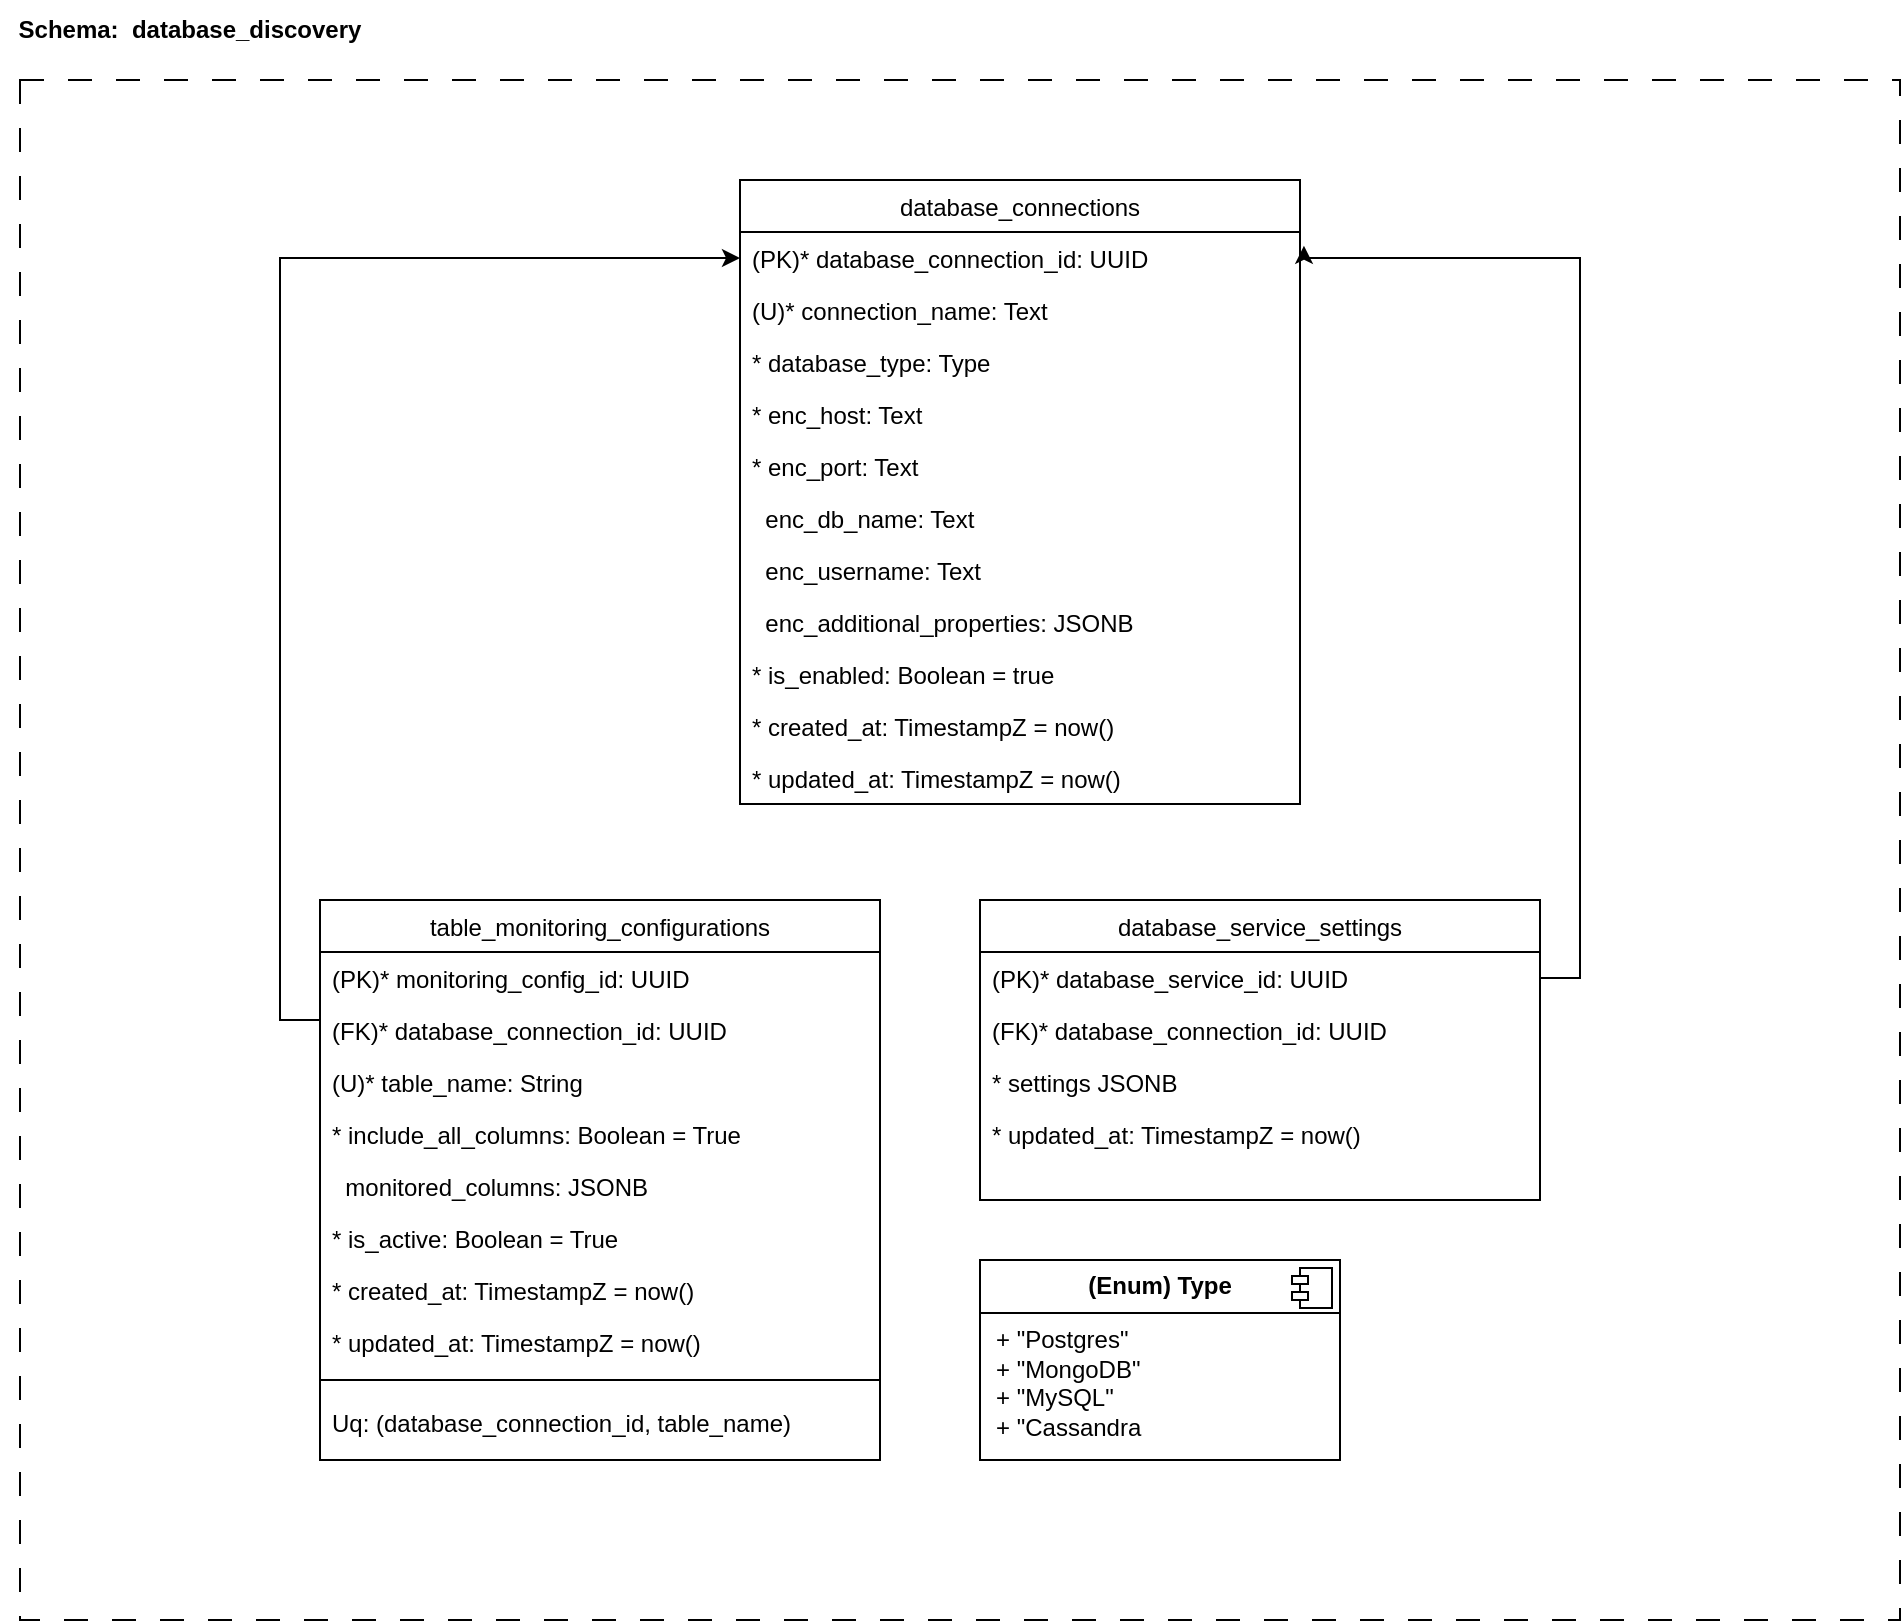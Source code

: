 <mxfile version="26.0.9">
  <diagram id="C5RBs43oDa-KdzZeNtuy" name="Page-1">
    <mxGraphModel dx="1099" dy="1412" grid="1" gridSize="10" guides="1" tooltips="1" connect="1" arrows="1" fold="1" page="0" pageScale="1" pageWidth="827" pageHeight="1169" math="0" shadow="0">
      <root>
        <mxCell id="WIyWlLk6GJQsqaUBKTNV-0" />
        <mxCell id="WIyWlLk6GJQsqaUBKTNV-1" parent="WIyWlLk6GJQsqaUBKTNV-0" />
        <mxCell id="d88GBJp_4GnWnHWy0WZU-0" value="" style="rounded=0;whiteSpace=wrap;html=1;fillColor=none;dashed=1;dashPattern=12 12;" vertex="1" parent="WIyWlLk6GJQsqaUBKTNV-1">
          <mxGeometry x="-560" y="-60" width="940" height="770" as="geometry" />
        </mxCell>
        <mxCell id="zkfFHV4jXpPFQw0GAbJ--17" value="database_connections" style="swimlane;fontStyle=0;align=center;verticalAlign=top;childLayout=stackLayout;horizontal=1;startSize=26;horizontalStack=0;resizeParent=1;resizeLast=0;collapsible=1;marginBottom=0;rounded=0;shadow=0;strokeWidth=1;" parent="WIyWlLk6GJQsqaUBKTNV-1" vertex="1">
          <mxGeometry x="-200" y="-10" width="280" height="312" as="geometry">
            <mxRectangle x="550" y="140" width="160" height="26" as="alternateBounds" />
          </mxGeometry>
        </mxCell>
        <mxCell id="zkfFHV4jXpPFQw0GAbJ--18" value="(PK)* database_connection_id: UUID" style="text;align=left;verticalAlign=top;spacingLeft=4;spacingRight=4;overflow=hidden;rotatable=0;points=[[0,0.5],[1,0.5]];portConstraint=eastwest;" parent="zkfFHV4jXpPFQw0GAbJ--17" vertex="1">
          <mxGeometry y="26" width="280" height="26" as="geometry" />
        </mxCell>
        <mxCell id="zkfFHV4jXpPFQw0GAbJ--19" value="(U)* connection_name: Text " style="text;align=left;verticalAlign=top;spacingLeft=4;spacingRight=4;overflow=hidden;rotatable=0;points=[[0,0.5],[1,0.5]];portConstraint=eastwest;rounded=0;shadow=0;html=0;" parent="zkfFHV4jXpPFQw0GAbJ--17" vertex="1">
          <mxGeometry y="52" width="280" height="26" as="geometry" />
        </mxCell>
        <mxCell id="zkfFHV4jXpPFQw0GAbJ--20" value="* database_type: Type" style="text;align=left;verticalAlign=top;spacingLeft=4;spacingRight=4;overflow=hidden;rotatable=0;points=[[0,0.5],[1,0.5]];portConstraint=eastwest;rounded=0;shadow=0;html=0;" parent="zkfFHV4jXpPFQw0GAbJ--17" vertex="1">
          <mxGeometry y="78" width="280" height="26" as="geometry" />
        </mxCell>
        <mxCell id="zkfFHV4jXpPFQw0GAbJ--21" value="* enc_host: Text" style="text;align=left;verticalAlign=top;spacingLeft=4;spacingRight=4;overflow=hidden;rotatable=0;points=[[0,0.5],[1,0.5]];portConstraint=eastwest;rounded=0;shadow=0;html=0;" parent="zkfFHV4jXpPFQw0GAbJ--17" vertex="1">
          <mxGeometry y="104" width="280" height="26" as="geometry" />
        </mxCell>
        <mxCell id="d88GBJp_4GnWnHWy0WZU-21" value="* enc_port: Text" style="text;align=left;verticalAlign=top;spacingLeft=4;spacingRight=4;overflow=hidden;rotatable=0;points=[[0,0.5],[1,0.5]];portConstraint=eastwest;rounded=0;shadow=0;html=0;" vertex="1" parent="zkfFHV4jXpPFQw0GAbJ--17">
          <mxGeometry y="130" width="280" height="26" as="geometry" />
        </mxCell>
        <mxCell id="d88GBJp_4GnWnHWy0WZU-23" value="  enc_db_name: Text" style="text;align=left;verticalAlign=top;spacingLeft=4;spacingRight=4;overflow=hidden;rotatable=0;points=[[0,0.5],[1,0.5]];portConstraint=eastwest;rounded=0;shadow=0;html=0;" vertex="1" parent="zkfFHV4jXpPFQw0GAbJ--17">
          <mxGeometry y="156" width="280" height="26" as="geometry" />
        </mxCell>
        <mxCell id="d88GBJp_4GnWnHWy0WZU-22" value="  enc_username: Text" style="text;align=left;verticalAlign=top;spacingLeft=4;spacingRight=4;overflow=hidden;rotatable=0;points=[[0,0.5],[1,0.5]];portConstraint=eastwest;rounded=0;shadow=0;html=0;" vertex="1" parent="zkfFHV4jXpPFQw0GAbJ--17">
          <mxGeometry y="182" width="280" height="26" as="geometry" />
        </mxCell>
        <mxCell id="d88GBJp_4GnWnHWy0WZU-25" value="  enc_additional_properties: JSONB" style="text;align=left;verticalAlign=top;spacingLeft=4;spacingRight=4;overflow=hidden;rotatable=0;points=[[0,0.5],[1,0.5]];portConstraint=eastwest;rounded=0;shadow=0;html=0;" vertex="1" parent="zkfFHV4jXpPFQw0GAbJ--17">
          <mxGeometry y="208" width="280" height="26" as="geometry" />
        </mxCell>
        <mxCell id="d88GBJp_4GnWnHWy0WZU-24" value="* is_enabled: Boolean = true" style="text;align=left;verticalAlign=top;spacingLeft=4;spacingRight=4;overflow=hidden;rotatable=0;points=[[0,0.5],[1,0.5]];portConstraint=eastwest;rounded=0;shadow=0;html=0;" vertex="1" parent="zkfFHV4jXpPFQw0GAbJ--17">
          <mxGeometry y="234" width="280" height="26" as="geometry" />
        </mxCell>
        <mxCell id="d88GBJp_4GnWnHWy0WZU-27" value="* created_at: TimestampZ = now()" style="text;align=left;verticalAlign=top;spacingLeft=4;spacingRight=4;overflow=hidden;rotatable=0;points=[[0,0.5],[1,0.5]];portConstraint=eastwest;rounded=0;shadow=0;html=0;" vertex="1" parent="zkfFHV4jXpPFQw0GAbJ--17">
          <mxGeometry y="260" width="280" height="26" as="geometry" />
        </mxCell>
        <mxCell id="d88GBJp_4GnWnHWy0WZU-26" value="* updated_at: TimestampZ = now()" style="text;align=left;verticalAlign=top;spacingLeft=4;spacingRight=4;overflow=hidden;rotatable=0;points=[[0,0.5],[1,0.5]];portConstraint=eastwest;rounded=0;shadow=0;html=0;" vertex="1" parent="zkfFHV4jXpPFQw0GAbJ--17">
          <mxGeometry y="286" width="280" height="26" as="geometry" />
        </mxCell>
        <mxCell id="d88GBJp_4GnWnHWy0WZU-1" value="&lt;b&gt;Schema:&amp;nbsp; database_discovery&lt;/b&gt;" style="text;html=1;align=center;verticalAlign=middle;whiteSpace=wrap;rounded=0;" vertex="1" parent="WIyWlLk6GJQsqaUBKTNV-1">
          <mxGeometry x="-570" y="-100" width="190" height="30" as="geometry" />
        </mxCell>
        <mxCell id="d88GBJp_4GnWnHWy0WZU-17" value="&lt;p style=&quot;margin:0px;margin-top:6px;text-align:center;&quot;&gt;&lt;b&gt;(Enum) Type&lt;/b&gt;&lt;/p&gt;&lt;hr size=&quot;1&quot; style=&quot;border-style:solid;&quot;&gt;&lt;p style=&quot;margin:0px;margin-left:8px;&quot;&gt;+ &quot;Postgres&quot;&lt;br&gt;+ &quot;MongoDB&quot;&lt;br&gt;&lt;/p&gt;&lt;p style=&quot;margin:0px;margin-left:8px;&quot;&gt;+ &quot;MySQL&quot;&lt;/p&gt;&lt;p style=&quot;margin:0px;margin-left:8px;&quot;&gt;+ &quot;Cassandra&lt;/p&gt;" style="align=left;overflow=fill;html=1;dropTarget=0;whiteSpace=wrap;" vertex="1" parent="WIyWlLk6GJQsqaUBKTNV-1">
          <mxGeometry x="-80" y="530" width="180" height="100" as="geometry" />
        </mxCell>
        <mxCell id="d88GBJp_4GnWnHWy0WZU-18" value="" style="shape=component;jettyWidth=8;jettyHeight=4;" vertex="1" parent="d88GBJp_4GnWnHWy0WZU-17">
          <mxGeometry x="1" width="20" height="20" relative="1" as="geometry">
            <mxPoint x="-24" y="4" as="offset" />
          </mxGeometry>
        </mxCell>
        <mxCell id="d88GBJp_4GnWnHWy0WZU-28" value="table_monitoring_configurations" style="swimlane;fontStyle=0;align=center;verticalAlign=top;childLayout=stackLayout;horizontal=1;startSize=26;horizontalStack=0;resizeParent=1;resizeLast=0;collapsible=1;marginBottom=0;rounded=0;shadow=0;strokeWidth=1;" vertex="1" parent="WIyWlLk6GJQsqaUBKTNV-1">
          <mxGeometry x="-410" y="350" width="280" height="280" as="geometry">
            <mxRectangle x="550" y="140" width="160" height="26" as="alternateBounds" />
          </mxGeometry>
        </mxCell>
        <mxCell id="d88GBJp_4GnWnHWy0WZU-29" value="(PK)* monitoring_config_id: UUID" style="text;align=left;verticalAlign=top;spacingLeft=4;spacingRight=4;overflow=hidden;rotatable=0;points=[[0,0.5],[1,0.5]];portConstraint=eastwest;" vertex="1" parent="d88GBJp_4GnWnHWy0WZU-28">
          <mxGeometry y="26" width="280" height="26" as="geometry" />
        </mxCell>
        <mxCell id="d88GBJp_4GnWnHWy0WZU-30" value="(FK)* database_connection_id: UUID " style="text;align=left;verticalAlign=top;spacingLeft=4;spacingRight=4;overflow=hidden;rotatable=0;points=[[0,0.5],[1,0.5]];portConstraint=eastwest;rounded=0;shadow=0;html=0;" vertex="1" parent="d88GBJp_4GnWnHWy0WZU-28">
          <mxGeometry y="52" width="280" height="26" as="geometry" />
        </mxCell>
        <mxCell id="d88GBJp_4GnWnHWy0WZU-31" value="(U)* table_name: String" style="text;align=left;verticalAlign=top;spacingLeft=4;spacingRight=4;overflow=hidden;rotatable=0;points=[[0,0.5],[1,0.5]];portConstraint=eastwest;rounded=0;shadow=0;html=0;" vertex="1" parent="d88GBJp_4GnWnHWy0WZU-28">
          <mxGeometry y="78" width="280" height="26" as="geometry" />
        </mxCell>
        <mxCell id="d88GBJp_4GnWnHWy0WZU-32" value="* include_all_columns: Boolean = True" style="text;align=left;verticalAlign=top;spacingLeft=4;spacingRight=4;overflow=hidden;rotatable=0;points=[[0,0.5],[1,0.5]];portConstraint=eastwest;rounded=0;shadow=0;html=0;" vertex="1" parent="d88GBJp_4GnWnHWy0WZU-28">
          <mxGeometry y="104" width="280" height="26" as="geometry" />
        </mxCell>
        <mxCell id="d88GBJp_4GnWnHWy0WZU-33" value="  monitored_columns: JSONB" style="text;align=left;verticalAlign=top;spacingLeft=4;spacingRight=4;overflow=hidden;rotatable=0;points=[[0,0.5],[1,0.5]];portConstraint=eastwest;rounded=0;shadow=0;html=0;" vertex="1" parent="d88GBJp_4GnWnHWy0WZU-28">
          <mxGeometry y="130" width="280" height="26" as="geometry" />
        </mxCell>
        <mxCell id="d88GBJp_4GnWnHWy0WZU-34" value="* is_active: Boolean = True" style="text;align=left;verticalAlign=top;spacingLeft=4;spacingRight=4;overflow=hidden;rotatable=0;points=[[0,0.5],[1,0.5]];portConstraint=eastwest;rounded=0;shadow=0;html=0;" vertex="1" parent="d88GBJp_4GnWnHWy0WZU-28">
          <mxGeometry y="156" width="280" height="26" as="geometry" />
        </mxCell>
        <mxCell id="d88GBJp_4GnWnHWy0WZU-35" value="* created_at: TimestampZ = now()" style="text;align=left;verticalAlign=top;spacingLeft=4;spacingRight=4;overflow=hidden;rotatable=0;points=[[0,0.5],[1,0.5]];portConstraint=eastwest;rounded=0;shadow=0;html=0;" vertex="1" parent="d88GBJp_4GnWnHWy0WZU-28">
          <mxGeometry y="182" width="280" height="26" as="geometry" />
        </mxCell>
        <mxCell id="d88GBJp_4GnWnHWy0WZU-36" value="* updated_at: TimestampZ = now()" style="text;align=left;verticalAlign=top;spacingLeft=4;spacingRight=4;overflow=hidden;rotatable=0;points=[[0,0.5],[1,0.5]];portConstraint=eastwest;rounded=0;shadow=0;html=0;" vertex="1" parent="d88GBJp_4GnWnHWy0WZU-28">
          <mxGeometry y="208" width="280" height="26" as="geometry" />
        </mxCell>
        <mxCell id="d88GBJp_4GnWnHWy0WZU-43" value="" style="endArrow=none;html=1;rounded=0;" edge="1" parent="d88GBJp_4GnWnHWy0WZU-28">
          <mxGeometry width="50" height="50" relative="1" as="geometry">
            <mxPoint y="240" as="sourcePoint" />
            <mxPoint x="280" y="240" as="targetPoint" />
          </mxGeometry>
        </mxCell>
        <mxCell id="d88GBJp_4GnWnHWy0WZU-44" value="&#xa;Uq: (database_connection_id, table_name)" style="text;align=left;verticalAlign=top;spacingLeft=4;spacingRight=4;overflow=hidden;rotatable=0;points=[[0,0.5],[1,0.5]];portConstraint=eastwest;rounded=0;shadow=0;html=0;" vertex="1" parent="d88GBJp_4GnWnHWy0WZU-28">
          <mxGeometry y="234" width="280" height="36" as="geometry" />
        </mxCell>
        <mxCell id="d88GBJp_4GnWnHWy0WZU-46" value="database_service_settings" style="swimlane;fontStyle=0;align=center;verticalAlign=top;childLayout=stackLayout;horizontal=1;startSize=26;horizontalStack=0;resizeParent=1;resizeLast=0;collapsible=1;marginBottom=0;rounded=0;shadow=0;strokeWidth=1;" vertex="1" parent="WIyWlLk6GJQsqaUBKTNV-1">
          <mxGeometry x="-80" y="350" width="280" height="150" as="geometry">
            <mxRectangle x="550" y="140" width="160" height="26" as="alternateBounds" />
          </mxGeometry>
        </mxCell>
        <mxCell id="d88GBJp_4GnWnHWy0WZU-47" value="(PK)* database_service_id: UUID" style="text;align=left;verticalAlign=top;spacingLeft=4;spacingRight=4;overflow=hidden;rotatable=0;points=[[0,0.5],[1,0.5]];portConstraint=eastwest;" vertex="1" parent="d88GBJp_4GnWnHWy0WZU-46">
          <mxGeometry y="26" width="280" height="26" as="geometry" />
        </mxCell>
        <mxCell id="d88GBJp_4GnWnHWy0WZU-48" value="(FK)* database_connection_id: UUID " style="text;align=left;verticalAlign=top;spacingLeft=4;spacingRight=4;overflow=hidden;rotatable=0;points=[[0,0.5],[1,0.5]];portConstraint=eastwest;rounded=0;shadow=0;html=0;" vertex="1" parent="d88GBJp_4GnWnHWy0WZU-46">
          <mxGeometry y="52" width="280" height="26" as="geometry" />
        </mxCell>
        <mxCell id="d88GBJp_4GnWnHWy0WZU-49" value="* settings JSONB" style="text;align=left;verticalAlign=top;spacingLeft=4;spacingRight=4;overflow=hidden;rotatable=0;points=[[0,0.5],[1,0.5]];portConstraint=eastwest;rounded=0;shadow=0;html=0;" vertex="1" parent="d88GBJp_4GnWnHWy0WZU-46">
          <mxGeometry y="78" width="280" height="26" as="geometry" />
        </mxCell>
        <mxCell id="d88GBJp_4GnWnHWy0WZU-57" value="* updated_at: TimestampZ = now()" style="text;align=left;verticalAlign=top;spacingLeft=4;spacingRight=4;overflow=hidden;rotatable=0;points=[[0,0.5],[1,0.5]];portConstraint=eastwest;rounded=0;shadow=0;html=0;" vertex="1" parent="d88GBJp_4GnWnHWy0WZU-46">
          <mxGeometry y="104" width="280" height="26" as="geometry" />
        </mxCell>
        <mxCell id="d88GBJp_4GnWnHWy0WZU-60" style="edgeStyle=orthogonalEdgeStyle;rounded=0;orthogonalLoop=1;jettySize=auto;html=1;exitX=0;exitY=0.5;exitDx=0;exitDy=0;entryX=0;entryY=0.5;entryDx=0;entryDy=0;" edge="1" parent="WIyWlLk6GJQsqaUBKTNV-1" source="d88GBJp_4GnWnHWy0WZU-29" target="zkfFHV4jXpPFQw0GAbJ--18">
          <mxGeometry relative="1" as="geometry">
            <Array as="points">
              <mxPoint x="-410" y="410" />
              <mxPoint x="-430" y="410" />
              <mxPoint x="-430" y="29" />
            </Array>
          </mxGeometry>
        </mxCell>
        <mxCell id="d88GBJp_4GnWnHWy0WZU-61" style="edgeStyle=orthogonalEdgeStyle;rounded=0;orthogonalLoop=1;jettySize=auto;html=1;exitX=1;exitY=0.5;exitDx=0;exitDy=0;entryX=1.007;entryY=0.266;entryDx=0;entryDy=0;entryPerimeter=0;" edge="1" parent="WIyWlLk6GJQsqaUBKTNV-1" source="d88GBJp_4GnWnHWy0WZU-47" target="zkfFHV4jXpPFQw0GAbJ--18">
          <mxGeometry relative="1" as="geometry">
            <Array as="points">
              <mxPoint x="220" y="389" />
              <mxPoint x="220" y="29" />
              <mxPoint x="82" y="29" />
            </Array>
          </mxGeometry>
        </mxCell>
      </root>
    </mxGraphModel>
  </diagram>
</mxfile>

